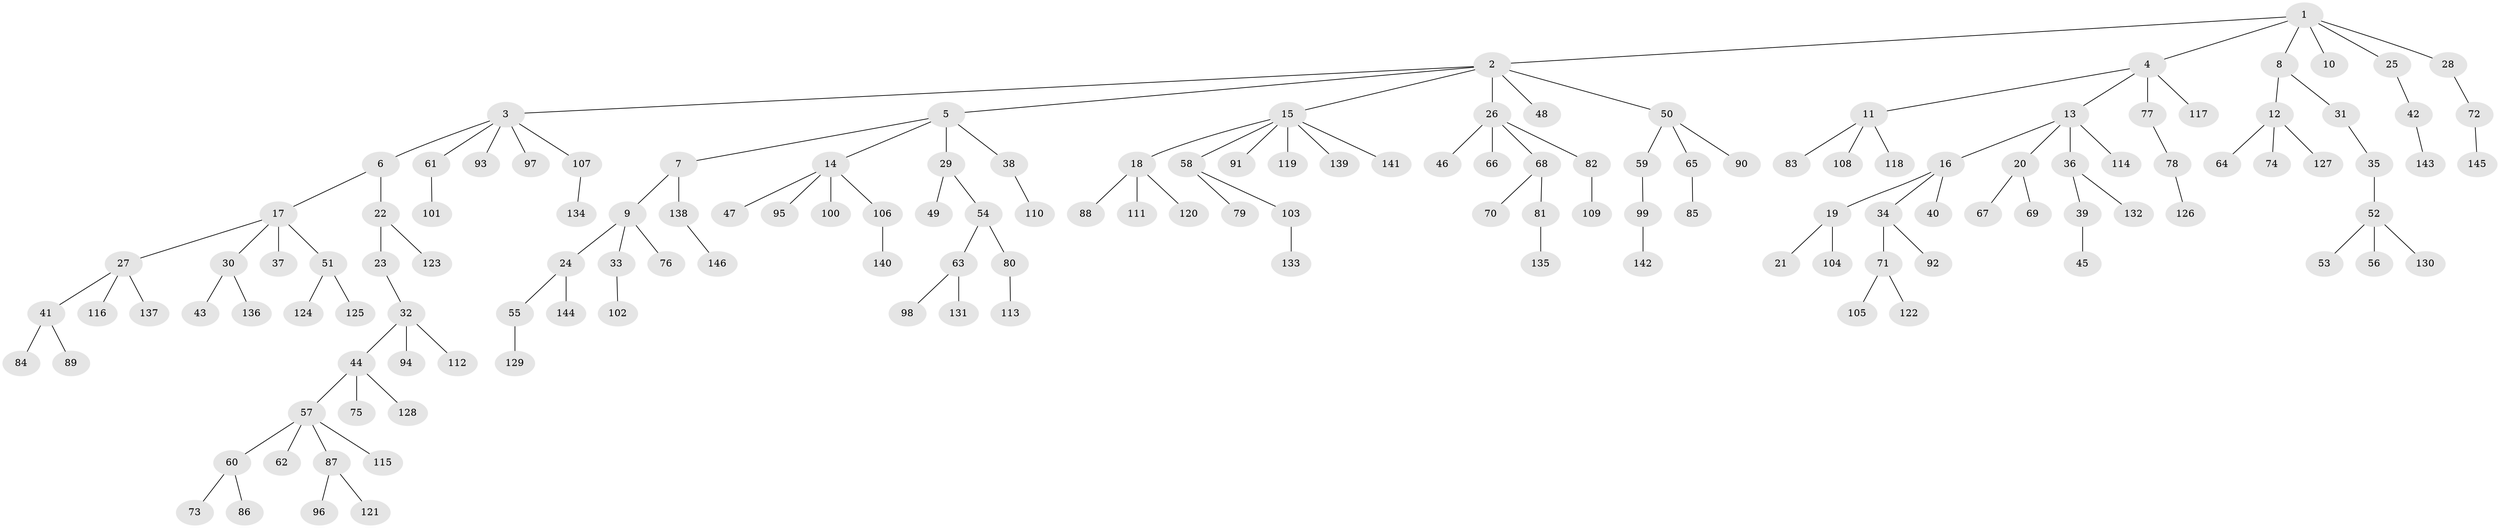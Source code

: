// Generated by graph-tools (version 1.1) at 2025/02/03/09/25 03:02:16]
// undirected, 146 vertices, 145 edges
graph export_dot {
graph [start="1"]
  node [color=gray90,style=filled];
  1;
  2;
  3;
  4;
  5;
  6;
  7;
  8;
  9;
  10;
  11;
  12;
  13;
  14;
  15;
  16;
  17;
  18;
  19;
  20;
  21;
  22;
  23;
  24;
  25;
  26;
  27;
  28;
  29;
  30;
  31;
  32;
  33;
  34;
  35;
  36;
  37;
  38;
  39;
  40;
  41;
  42;
  43;
  44;
  45;
  46;
  47;
  48;
  49;
  50;
  51;
  52;
  53;
  54;
  55;
  56;
  57;
  58;
  59;
  60;
  61;
  62;
  63;
  64;
  65;
  66;
  67;
  68;
  69;
  70;
  71;
  72;
  73;
  74;
  75;
  76;
  77;
  78;
  79;
  80;
  81;
  82;
  83;
  84;
  85;
  86;
  87;
  88;
  89;
  90;
  91;
  92;
  93;
  94;
  95;
  96;
  97;
  98;
  99;
  100;
  101;
  102;
  103;
  104;
  105;
  106;
  107;
  108;
  109;
  110;
  111;
  112;
  113;
  114;
  115;
  116;
  117;
  118;
  119;
  120;
  121;
  122;
  123;
  124;
  125;
  126;
  127;
  128;
  129;
  130;
  131;
  132;
  133;
  134;
  135;
  136;
  137;
  138;
  139;
  140;
  141;
  142;
  143;
  144;
  145;
  146;
  1 -- 2;
  1 -- 4;
  1 -- 8;
  1 -- 10;
  1 -- 25;
  1 -- 28;
  2 -- 3;
  2 -- 5;
  2 -- 15;
  2 -- 26;
  2 -- 48;
  2 -- 50;
  3 -- 6;
  3 -- 61;
  3 -- 93;
  3 -- 97;
  3 -- 107;
  4 -- 11;
  4 -- 13;
  4 -- 77;
  4 -- 117;
  5 -- 7;
  5 -- 14;
  5 -- 29;
  5 -- 38;
  6 -- 17;
  6 -- 22;
  7 -- 9;
  7 -- 138;
  8 -- 12;
  8 -- 31;
  9 -- 24;
  9 -- 33;
  9 -- 76;
  11 -- 83;
  11 -- 108;
  11 -- 118;
  12 -- 64;
  12 -- 74;
  12 -- 127;
  13 -- 16;
  13 -- 20;
  13 -- 36;
  13 -- 114;
  14 -- 47;
  14 -- 95;
  14 -- 100;
  14 -- 106;
  15 -- 18;
  15 -- 58;
  15 -- 91;
  15 -- 119;
  15 -- 139;
  15 -- 141;
  16 -- 19;
  16 -- 34;
  16 -- 40;
  17 -- 27;
  17 -- 30;
  17 -- 37;
  17 -- 51;
  18 -- 88;
  18 -- 111;
  18 -- 120;
  19 -- 21;
  19 -- 104;
  20 -- 67;
  20 -- 69;
  22 -- 23;
  22 -- 123;
  23 -- 32;
  24 -- 55;
  24 -- 144;
  25 -- 42;
  26 -- 46;
  26 -- 66;
  26 -- 68;
  26 -- 82;
  27 -- 41;
  27 -- 116;
  27 -- 137;
  28 -- 72;
  29 -- 49;
  29 -- 54;
  30 -- 43;
  30 -- 136;
  31 -- 35;
  32 -- 44;
  32 -- 94;
  32 -- 112;
  33 -- 102;
  34 -- 71;
  34 -- 92;
  35 -- 52;
  36 -- 39;
  36 -- 132;
  38 -- 110;
  39 -- 45;
  41 -- 84;
  41 -- 89;
  42 -- 143;
  44 -- 57;
  44 -- 75;
  44 -- 128;
  50 -- 59;
  50 -- 65;
  50 -- 90;
  51 -- 124;
  51 -- 125;
  52 -- 53;
  52 -- 56;
  52 -- 130;
  54 -- 63;
  54 -- 80;
  55 -- 129;
  57 -- 60;
  57 -- 62;
  57 -- 87;
  57 -- 115;
  58 -- 79;
  58 -- 103;
  59 -- 99;
  60 -- 73;
  60 -- 86;
  61 -- 101;
  63 -- 98;
  63 -- 131;
  65 -- 85;
  68 -- 70;
  68 -- 81;
  71 -- 105;
  71 -- 122;
  72 -- 145;
  77 -- 78;
  78 -- 126;
  80 -- 113;
  81 -- 135;
  82 -- 109;
  87 -- 96;
  87 -- 121;
  99 -- 142;
  103 -- 133;
  106 -- 140;
  107 -- 134;
  138 -- 146;
}

